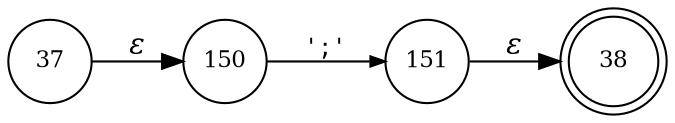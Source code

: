 digraph ATN {
rankdir=LR;
s38[fontsize=11, label="38", shape=doublecircle, fixedsize=true, width=.6];
s37[fontsize=11,label="37", shape=circle, fixedsize=true, width=.55, peripheries=1];
s150[fontsize=11,label="150", shape=circle, fixedsize=true, width=.55, peripheries=1];
s151[fontsize=11,label="151", shape=circle, fixedsize=true, width=.55, peripheries=1];
s37 -> s150 [fontname="Times-Italic", label="&epsilon;"];
s150 -> s151 [fontsize=11, fontname="Courier", arrowsize=.7, label = "';'", arrowhead = normal];
s151 -> s38 [fontname="Times-Italic", label="&epsilon;"];
}